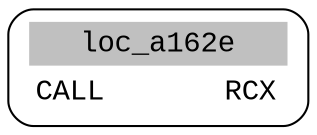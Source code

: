 digraph asm_graph {
1941 [
shape="Mrecord" fontname="Courier New"label =<<table border="0" cellborder="0" cellpadding="3"><tr><td align="center" colspan="2" bgcolor="grey">loc_a162e</td></tr><tr><td align="left">CALL       RCX</td></tr></table>> ];
}